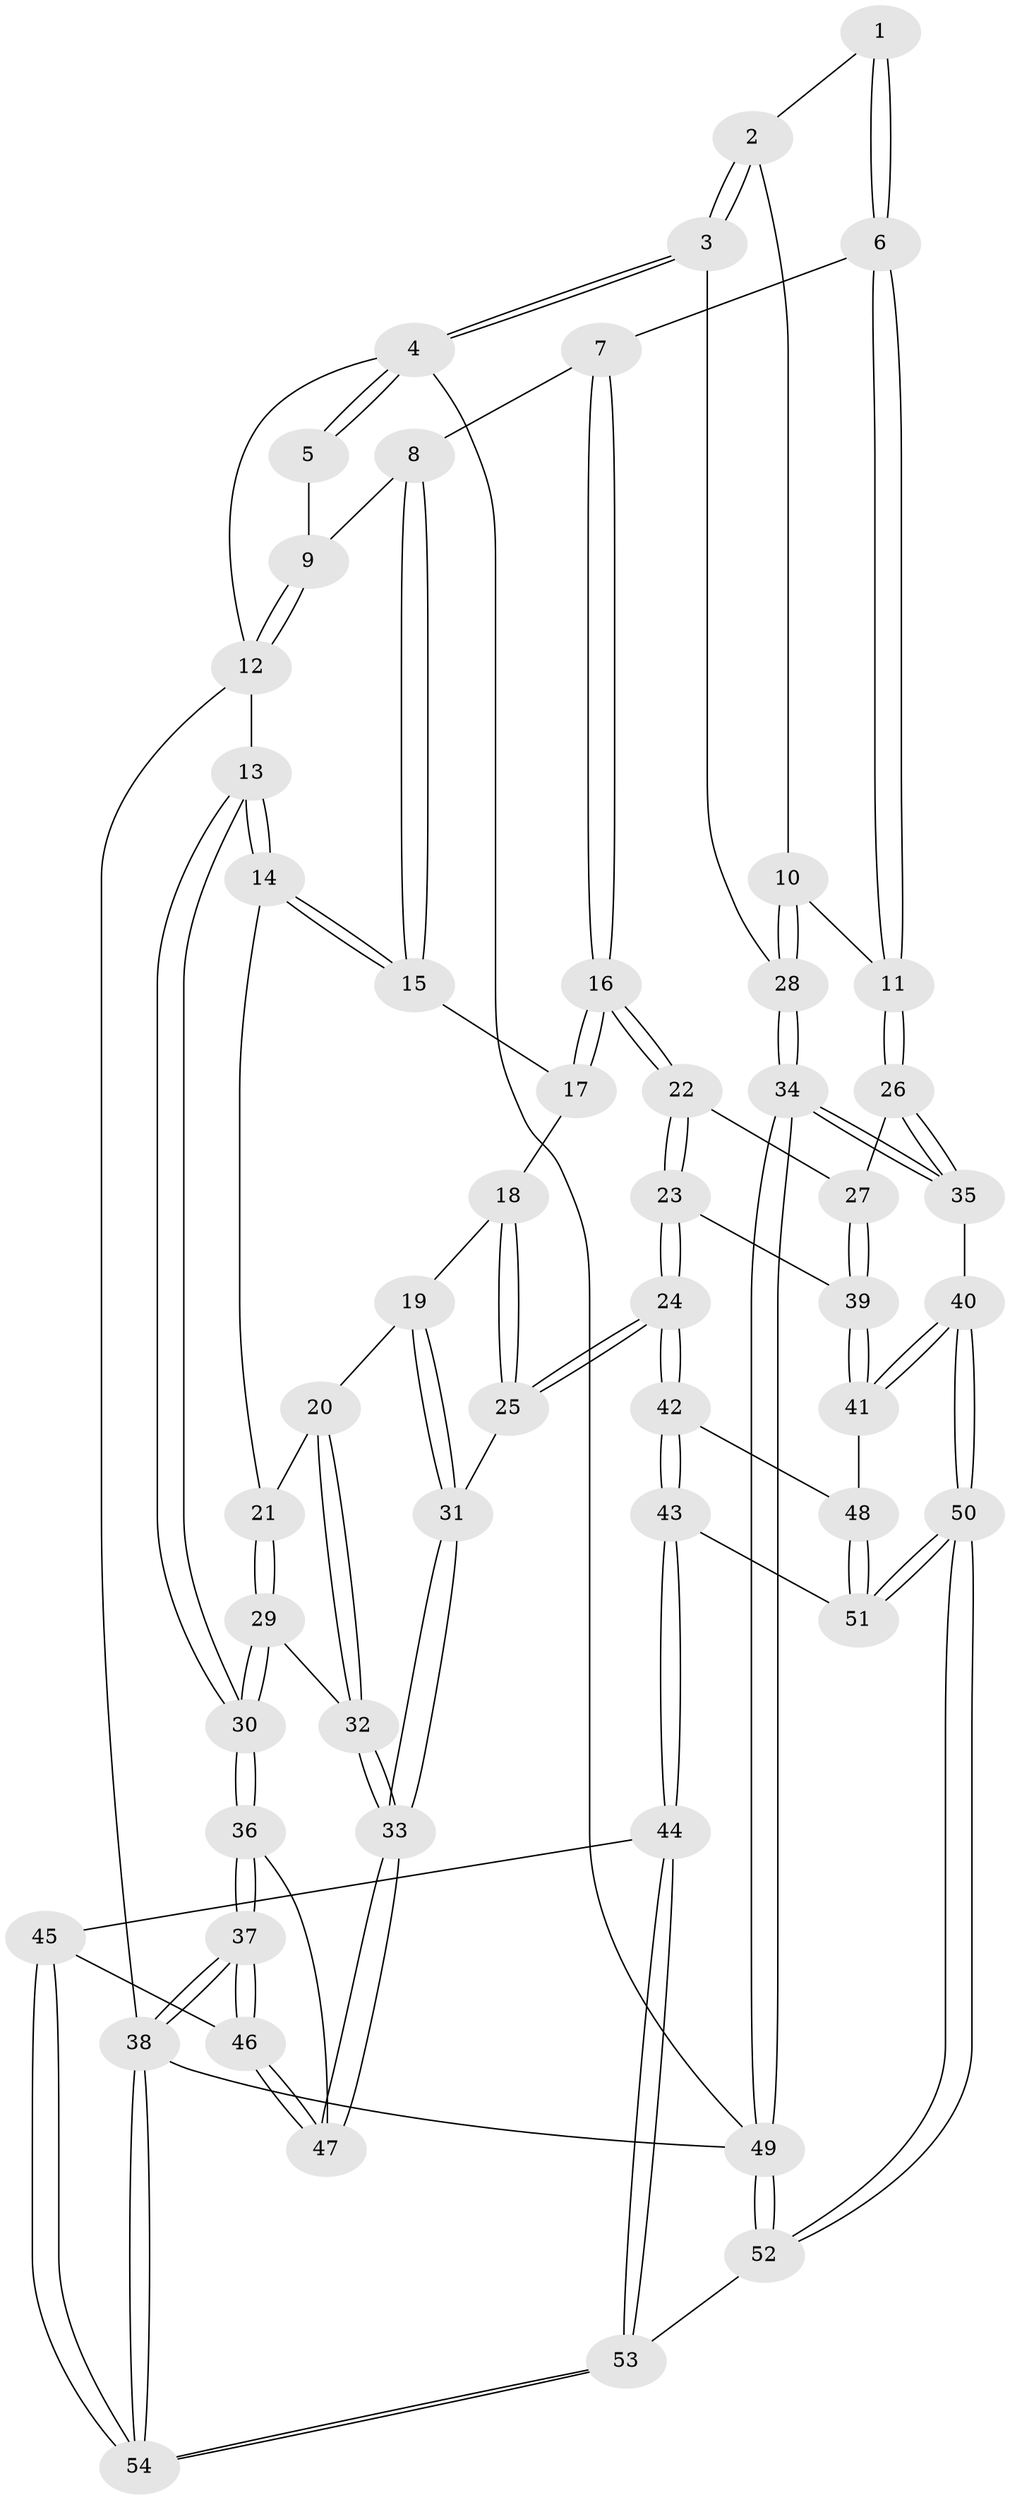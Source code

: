 // coarse degree distribution, {3: 0.16666666666666666, 4: 0.3333333333333333, 6: 0.13333333333333333, 5: 0.36666666666666664}
// Generated by graph-tools (version 1.1) at 2025/52/02/27/25 19:52:43]
// undirected, 54 vertices, 132 edges
graph export_dot {
graph [start="1"]
  node [color=gray90,style=filled];
  1 [pos="+0.7258512494908819+0"];
  2 [pos="+0.8993272468140269+0.06728407092527919"];
  3 [pos="+1+0"];
  4 [pos="+1+0"];
  5 [pos="+0.6840647714807455+0"];
  6 [pos="+0.7436835605378338+0.23100338615331933"];
  7 [pos="+0.5526112828696869+0.21134497382684683"];
  8 [pos="+0.48431370988018846+0"];
  9 [pos="+0.5003875398891895+0"];
  10 [pos="+0.9814706333993748+0.21405944486981823"];
  11 [pos="+0.7819295214614916+0.27786892305019223"];
  12 [pos="+0+0"];
  13 [pos="+0+0"];
  14 [pos="+0.12457930844303415+0.20361527309864322"];
  15 [pos="+0.29889296583429686+0.18507061641254133"];
  16 [pos="+0.5018811860667206+0.28099547221183263"];
  17 [pos="+0.36258342585893155+0.2562134470215033"];
  18 [pos="+0.3598650945052397+0.26804866376188163"];
  19 [pos="+0.26075810652517806+0.3726863697025432"];
  20 [pos="+0.19388878485288877+0.3474992251341283"];
  21 [pos="+0.13009993824788038+0.2502177786744792"];
  22 [pos="+0.5140907243583362+0.32617784524787874"];
  23 [pos="+0.5145832138997448+0.3938971167722708"];
  24 [pos="+0.4771345463938835+0.5095133121441768"];
  25 [pos="+0.35672402453033186+0.40711121284194884"];
  26 [pos="+0.7727553207120601+0.3194419214421185"];
  27 [pos="+0.7477483615388144+0.33713467664157837"];
  28 [pos="+1+0.255880432627128"];
  29 [pos="+0.056431508090641375+0.4382354423764927"];
  30 [pos="+0+0.5418411598223429"];
  31 [pos="+0.29855000681291816+0.4148082331636674"];
  32 [pos="+0.19111931573122665+0.5215529873274598"];
  33 [pos="+0.20756006145594422+0.5457548003391725"];
  34 [pos="+1+0.46397785245557904"];
  35 [pos="+0.8732832864705842+0.5027638639651618"];
  36 [pos="+0+0.5874989404896714"];
  37 [pos="+0+0.7827638544358982"];
  38 [pos="+0+1"];
  39 [pos="+0.6971828769456119+0.3918933855531256"];
  40 [pos="+0.810157811345349+0.5910276226131251"];
  41 [pos="+0.6389320046915591+0.5572876320584327"];
  42 [pos="+0.4854960891358681+0.5697317595941518"];
  43 [pos="+0.40541079381155437+0.6796628533098206"];
  44 [pos="+0.3537585045691265+0.7182924040714267"];
  45 [pos="+0.3285494018892624+0.7179407275956762"];
  46 [pos="+0.2859221299278169+0.6954626095681687"];
  47 [pos="+0.20907192511816422+0.5519576287281737"];
  48 [pos="+0.6231177092572171+0.5622232499626687"];
  49 [pos="+1+1"];
  50 [pos="+0.8860698094382092+0.9390071923492451"];
  51 [pos="+0.7006648120062331+0.7961953878302239"];
  52 [pos="+1+1"];
  53 [pos="+0.558828450386594+1"];
  54 [pos="+0+1"];
  1 -- 2;
  1 -- 6;
  1 -- 6;
  2 -- 3;
  2 -- 3;
  2 -- 10;
  3 -- 4;
  3 -- 4;
  3 -- 28;
  4 -- 5;
  4 -- 5;
  4 -- 12;
  4 -- 49;
  5 -- 9;
  6 -- 7;
  6 -- 11;
  6 -- 11;
  7 -- 8;
  7 -- 16;
  7 -- 16;
  8 -- 9;
  8 -- 15;
  8 -- 15;
  9 -- 12;
  9 -- 12;
  10 -- 11;
  10 -- 28;
  10 -- 28;
  11 -- 26;
  11 -- 26;
  12 -- 13;
  12 -- 38;
  13 -- 14;
  13 -- 14;
  13 -- 30;
  13 -- 30;
  14 -- 15;
  14 -- 15;
  14 -- 21;
  15 -- 17;
  16 -- 17;
  16 -- 17;
  16 -- 22;
  16 -- 22;
  17 -- 18;
  18 -- 19;
  18 -- 25;
  18 -- 25;
  19 -- 20;
  19 -- 31;
  19 -- 31;
  20 -- 21;
  20 -- 32;
  20 -- 32;
  21 -- 29;
  21 -- 29;
  22 -- 23;
  22 -- 23;
  22 -- 27;
  23 -- 24;
  23 -- 24;
  23 -- 39;
  24 -- 25;
  24 -- 25;
  24 -- 42;
  24 -- 42;
  25 -- 31;
  26 -- 27;
  26 -- 35;
  26 -- 35;
  27 -- 39;
  27 -- 39;
  28 -- 34;
  28 -- 34;
  29 -- 30;
  29 -- 30;
  29 -- 32;
  30 -- 36;
  30 -- 36;
  31 -- 33;
  31 -- 33;
  32 -- 33;
  32 -- 33;
  33 -- 47;
  33 -- 47;
  34 -- 35;
  34 -- 35;
  34 -- 49;
  34 -- 49;
  35 -- 40;
  36 -- 37;
  36 -- 37;
  36 -- 47;
  37 -- 38;
  37 -- 38;
  37 -- 46;
  37 -- 46;
  38 -- 54;
  38 -- 54;
  38 -- 49;
  39 -- 41;
  39 -- 41;
  40 -- 41;
  40 -- 41;
  40 -- 50;
  40 -- 50;
  41 -- 48;
  42 -- 43;
  42 -- 43;
  42 -- 48;
  43 -- 44;
  43 -- 44;
  43 -- 51;
  44 -- 45;
  44 -- 53;
  44 -- 53;
  45 -- 46;
  45 -- 54;
  45 -- 54;
  46 -- 47;
  46 -- 47;
  48 -- 51;
  48 -- 51;
  49 -- 52;
  49 -- 52;
  50 -- 51;
  50 -- 51;
  50 -- 52;
  50 -- 52;
  52 -- 53;
  53 -- 54;
  53 -- 54;
}
